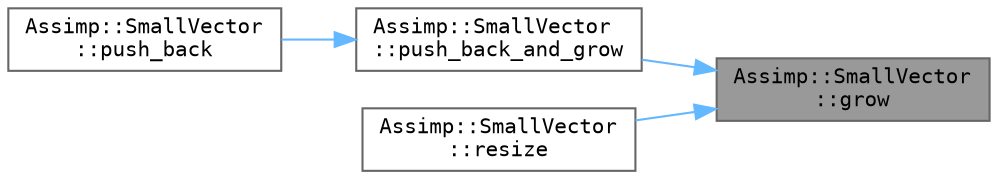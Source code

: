 digraph "Assimp::SmallVector::grow"
{
 // LATEX_PDF_SIZE
  bgcolor="transparent";
  edge [fontname=Terminal,fontsize=10,labelfontname=Helvetica,labelfontsize=10];
  node [fontname=Terminal,fontsize=10,shape=box,height=0.2,width=0.4];
  rankdir="RL";
  Node1 [label="Assimp::SmallVector\l::grow",height=0.2,width=0.4,color="gray40", fillcolor="grey60", style="filled", fontcolor="black",tooltip=" "];
  Node1 -> Node2 [dir="back",color="steelblue1",style="solid"];
  Node2 [label="Assimp::SmallVector\l::push_back_and_grow",height=0.2,width=0.4,color="grey40", fillcolor="white", style="filled",URL="$class_assimp_1_1_small_vector.html#af2061ae69594731a9499bac28b3dcbbb",tooltip=" "];
  Node2 -> Node3 [dir="back",color="steelblue1",style="solid"];
  Node3 [label="Assimp::SmallVector\l::push_back",height=0.2,width=0.4,color="grey40", fillcolor="white", style="filled",URL="$class_assimp_1_1_small_vector.html#a1544011b738929bb369217f7e6e3df47",tooltip="Will push a new item. The capacity will grow in case of a too small capacity."];
  Node1 -> Node4 [dir="back",color="steelblue1",style="solid"];
  Node4 [label="Assimp::SmallVector\l::resize",height=0.2,width=0.4,color="grey40", fillcolor="white", style="filled",URL="$class_assimp_1_1_small_vector.html#a1a659256b65ddde4bfef0723d9fbbafc",tooltip="Will resize the vector."];
}
